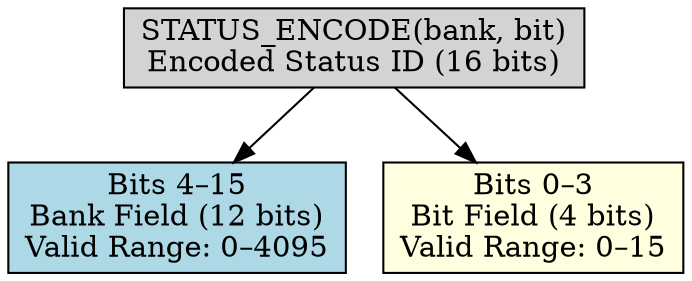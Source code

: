 // STATUS_ENCODE Layout
digraph {
	graph [fontsize=12 rankdir=TB]
	status_id [label="STATUS_ENCODE(bank, bit)
Encoded Status ID (16 bits)" fillcolor=lightgray shape=box style=filled]
	bank_field [label="Bits 4–15
Bank Field (12 bits)
Valid Range: 0–4095" fillcolor=lightblue shape=box style=filled]
	bit_field [label="Bits 0–3
Bit Field (4 bits)
Valid Range: 0–15" fillcolor=lightyellow shape=box style=filled]
	status_id -> bank_field
	status_id -> bit_field
}
